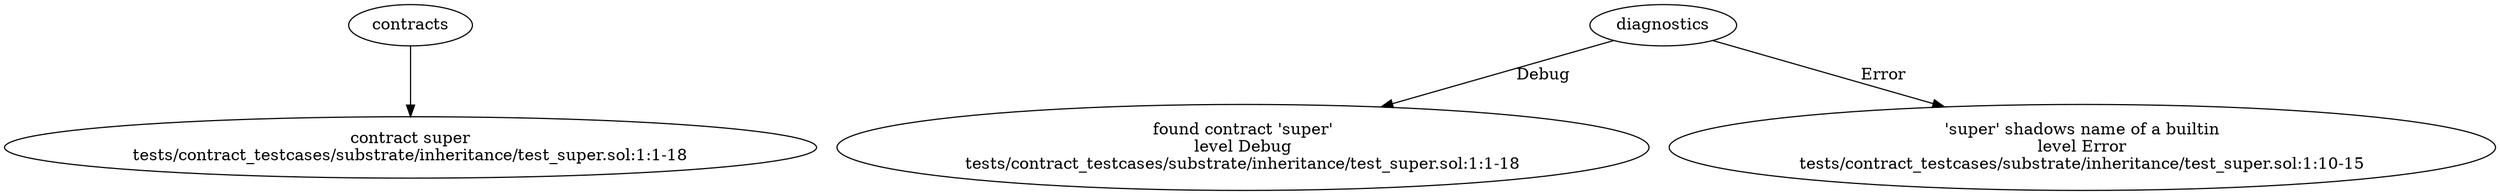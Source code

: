strict digraph "tests/contract_testcases/substrate/inheritance/test_super.sol" {
	contract [label="contract super\ntests/contract_testcases/substrate/inheritance/test_super.sol:1:1-18"]
	diagnostic [label="found contract 'super'\nlevel Debug\ntests/contract_testcases/substrate/inheritance/test_super.sol:1:1-18"]
	diagnostic_5 [label="'super' shadows name of a builtin\nlevel Error\ntests/contract_testcases/substrate/inheritance/test_super.sol:1:10-15"]
	contracts -> contract
	diagnostics -> diagnostic [label="Debug"]
	diagnostics -> diagnostic_5 [label="Error"]
}
